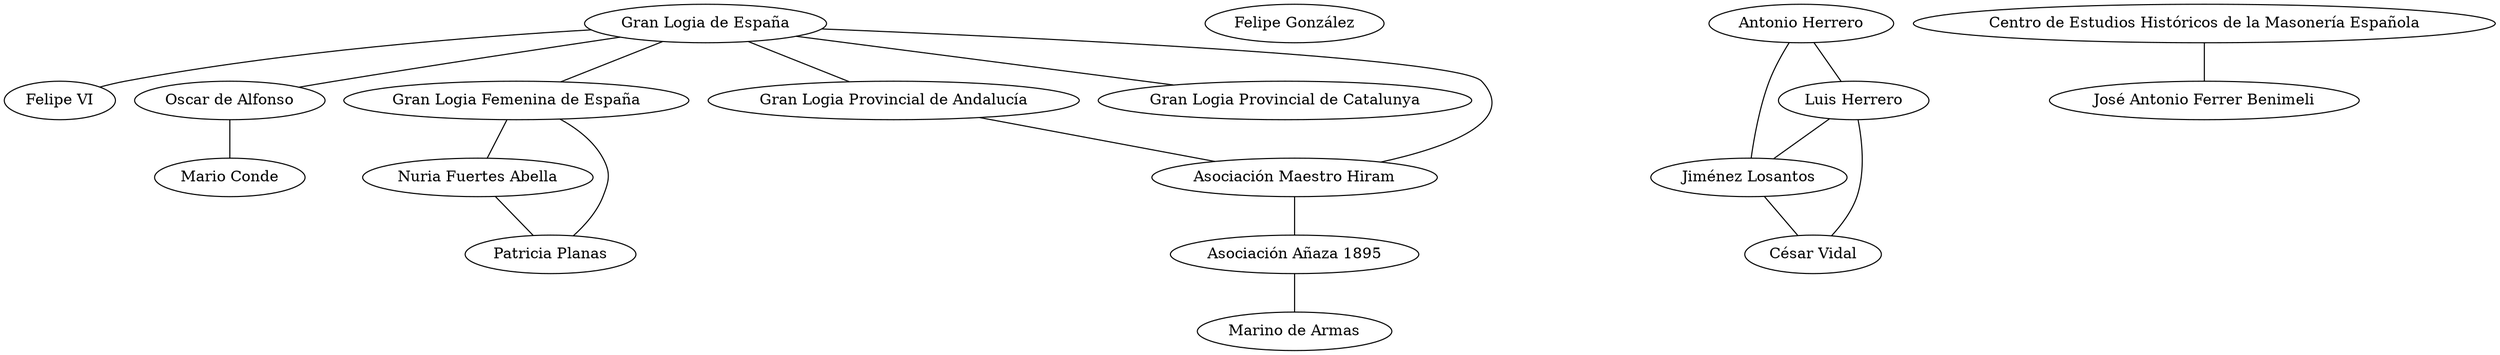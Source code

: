 // Copyright 2022, Antonio Alvarado Hernández

graph spain {
    subgraph aristocrats {
        fvi1 [
            label="Felipe VI",
            full="Felipe Juan Pablo Alfonso de Todos los Santos de Borbón y Grecia",
            link="https://en.wikipedia.org/wiki/Felipe_VI",
        ];
    };

    subgraph politicians {
        style=filled;
        color=lightgrey;
        fgm1 [
            label="Felipe González",
            full="Felipe González Márquez",
            link="https://es.wikipedia.org/wiki/Felipe_Gonz%C3%A1lez",
        ];
    };

    subgraph bankers {
        macc1 [
            label="Mario Conde",
            full="Mario Antonio Conde Conde",
            link="https://es.wikipedia.org/wiki/Mario_Conde",
        ];
    };

    subgraph journalists {
        ahl1 [
            label="Antonio Herrero",
            full="Antonio Herrero Lima",
            link="https://es.wikipedia.org/wiki/Antonio_Herrero",
        ];
        lfha1 [
            label="Luis Herrero",
            full="Luis Francisco Herrero-Tejedor Algar",
            link="https://es.wikipedia.org/wiki/Luis_Herrero",
        ];
        fjl1 [
            label="Jiménez Losantos",
            full="Federico Jorge Jiménez Losantos",
            link="https://es.wikipedia.org/wiki/Federico_Jim%C3%A9nez_Losantos",
        ];
        cvm1 [
            label="César Vidal",
            full="César Vidal Manzanares",
            link="https://en.wikipedia.org/wiki/C%C3%A9sar_Vidal_Manzanares",
        ];

        ahl1 -- lfha1;
        ahl1 -- fjl1;
        lfha1 -- fjl1;
        fjl1 -- cvm1;
        lfha1 -- cvm1;
    };

    subgraph academics {
        jafb1 [
            label="José Antonio Ferrer Benimeli",
            link="https://es.wikipedia.org/wiki/Jos%C3%A9_Antonio_Ferrer_Benimeli",
        ];
    };

    subgraph leaders {
        odao1 [
            label="Oscar de Alfonso",
            full="Oscar de Alfonso Ortega",
            link="https://www.facebook.com/oscar.dealfonsoortega",
        ];
        nfa1 [
            label="Nuria Fuertes Abella",
            link="https://www.facebook.com/nuria.fuertesabella",
        ];
        mdab1 [
            label="Marino de Armas",
            full="Marino de Armas Benitez",
            link="https://www.facebook.com/marino.dearmasbenitez",
        ];
        ppr1 [
            label="Patricia Planas",
            full="Patricia Planas Rufino",
            link="https://www.facebook.com/patricia.planasrufino",
        ];

        nfa1 -- ppr1;
    };

    subgraph organizations {
        glde1 [
            label="Gran Logia de España",
            link="https://gle.org",
        ];
        glfe1 [
            label="Gran Logia Femenina de España",
            link="https://glfe.org",
        ];
        glpa1 [
            label="Gran Logia Provincial de Andalucía",
            link="https://glpa.es",
        ];
        glpc1 [
            label="Gran Logia Provincial de Catalunya",
            link="https://granlogiacatalunya.com",
        ];
        amh1 [
            label="Asociación Maestro Hiram",
            link="https://asociacionmaestrohiram.wordpress.com",
        ];
        ana1 [
            label="Asociación Añaza 1895",
            full="Asociación Nacional Añaza 1895",
            link="http://anaza1895.blogspot.com",
        ];
        cehme1 [
            label="Centro de Estudios Históricos de la Masonería Española",
            link="",
        ];

        glde1 -- glfe1;
        glde1 -- glpc1;
        glde1 -- glpa1;
        glde1 -- amh1;
        glpa1 -- amh1;
        amh1 -- ana1;
    };

    glde1 -- fvi1;
    glde1 -- odao1;
    glfe1 -- nfa1;
    glfe1 -- ppr1;
    ana1 -- mdab1;
    odao1 -- macc1;
    cehme1 -- jafb1;
}
